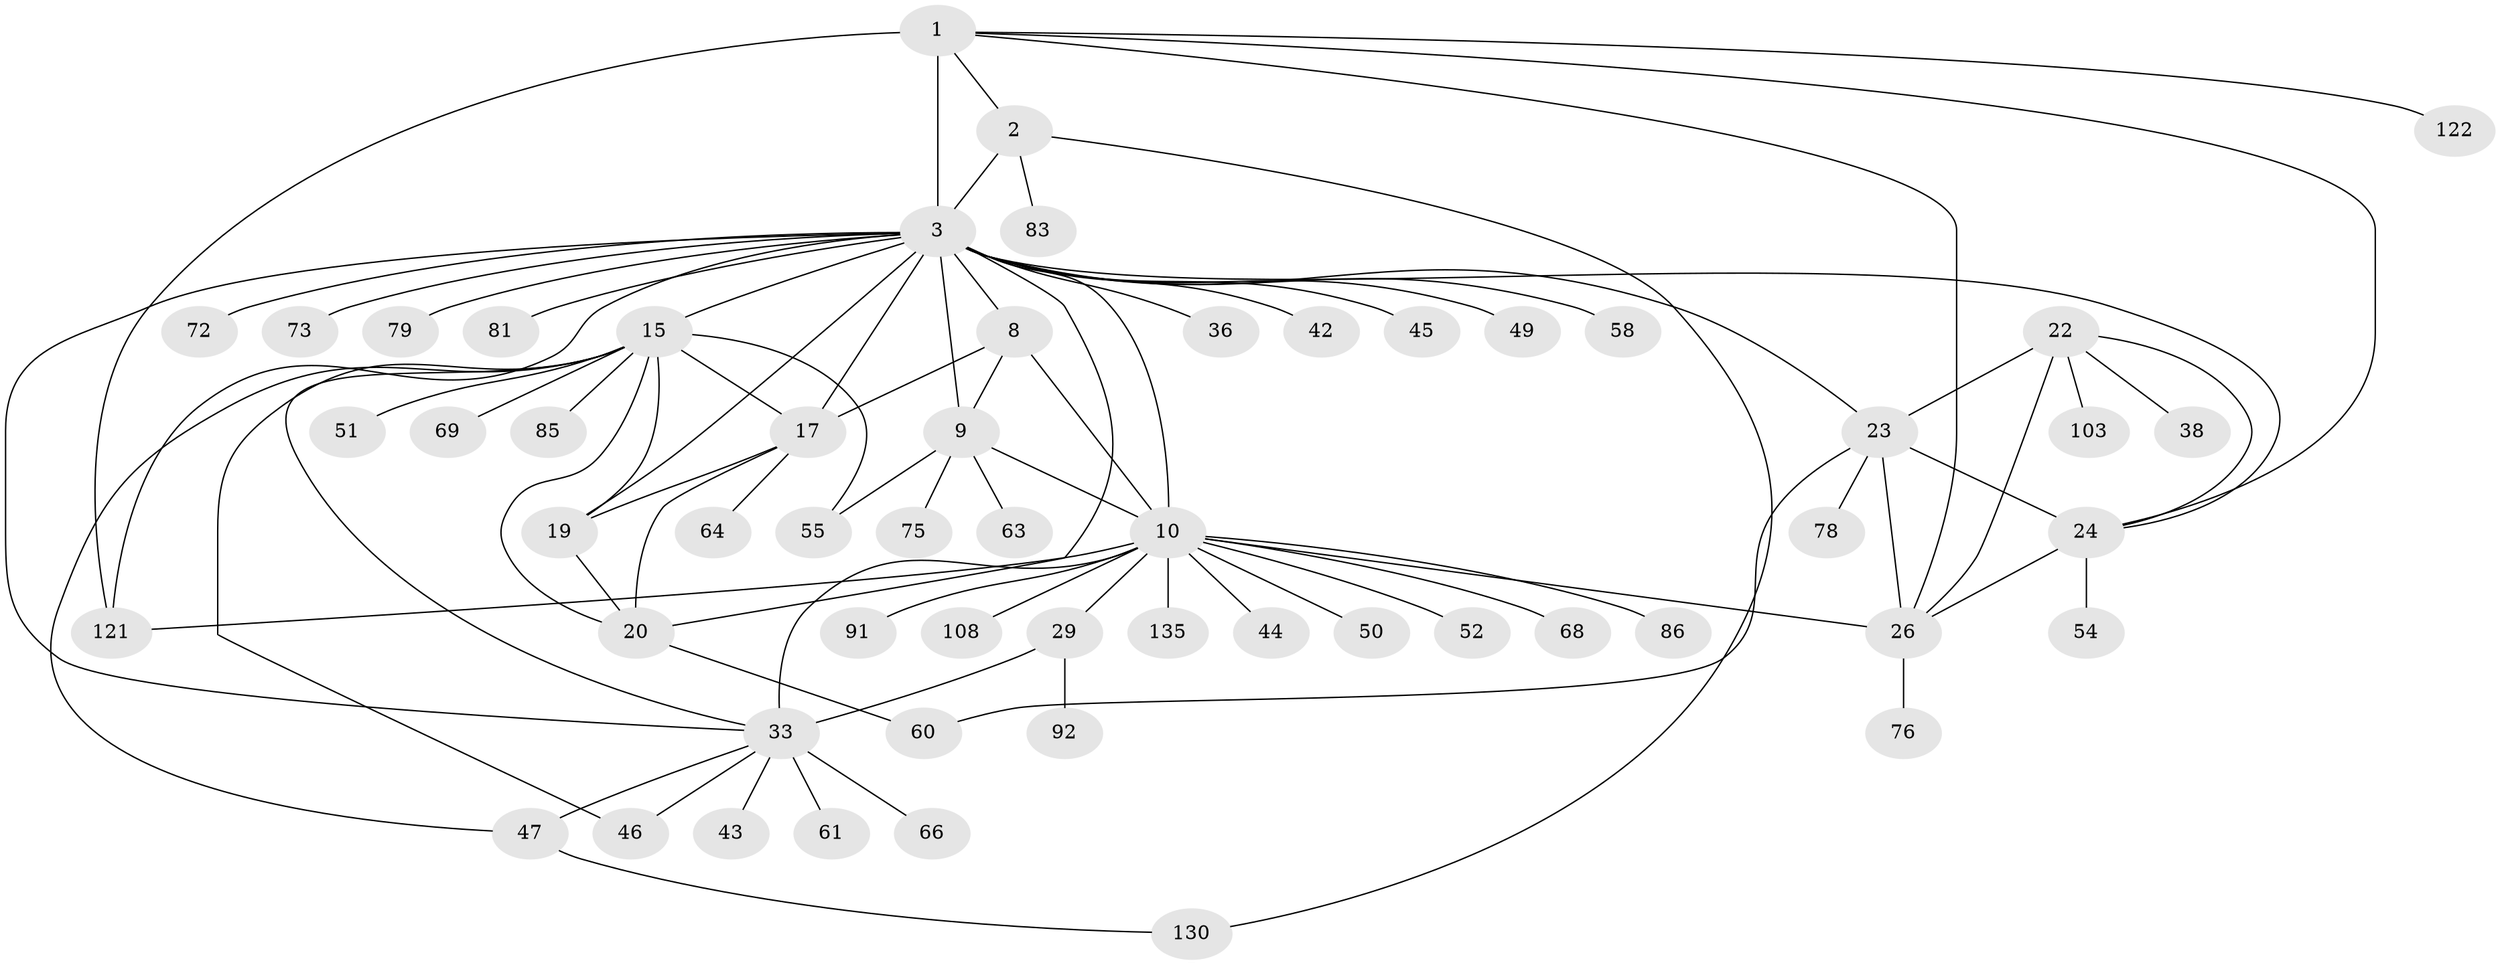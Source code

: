 // original degree distribution, {10: 0.04225352112676056, 8: 0.07042253521126761, 7: 0.028169014084507043, 15: 0.007042253521126761, 11: 0.014084507042253521, 13: 0.007042253521126761, 6: 0.014084507042253521, 12: 0.035211267605633804, 9: 0.02112676056338028, 16: 0.007042253521126761, 1: 0.5774647887323944, 2: 0.14084507042253522, 3: 0.035211267605633804}
// Generated by graph-tools (version 1.1) at 2025/19/03/04/25 18:19:30]
// undirected, 56 vertices, 83 edges
graph export_dot {
graph [start="1"]
  node [color=gray90,style=filled];
  1;
  2;
  3 [super="+18+12+127+4"];
  8;
  9 [super="+13+11"];
  10 [super="+14"];
  15 [super="+16"];
  17 [super="+57+40+87"];
  19 [super="+105+95"];
  20 [super="+82+90+123"];
  22;
  23 [super="+27+119+114+25"];
  24 [super="+28"];
  26 [super="+80+115"];
  29;
  33 [super="+71+35"];
  36;
  38;
  42;
  43;
  44;
  45;
  46 [super="+137"];
  47;
  49;
  50;
  51;
  52 [super="+104"];
  54;
  55;
  58;
  60;
  61 [super="+136"];
  63;
  64;
  66;
  68;
  69;
  72;
  73;
  75;
  76;
  78;
  79;
  81;
  83 [super="+117"];
  85;
  86 [super="+102"];
  91 [super="+142+106"];
  92 [super="+94"];
  103;
  108;
  121 [super="+140"];
  122;
  130;
  135;
  1 -- 2;
  1 -- 3 [weight=5];
  1 -- 121;
  1 -- 122;
  1 -- 24;
  1 -- 26;
  2 -- 3 [weight=5];
  2 -- 83;
  2 -- 130;
  3 -- 15 [weight=4];
  3 -- 17 [weight=2];
  3 -- 19 [weight=2];
  3 -- 20 [weight=2];
  3 -- 24;
  3 -- 121;
  3 -- 8;
  3 -- 9 [weight=4];
  3 -- 10 [weight=4];
  3 -- 58;
  3 -- 23;
  3 -- 33 [weight=2];
  3 -- 36;
  3 -- 72;
  3 -- 73;
  3 -- 42;
  3 -- 45;
  3 -- 79;
  3 -- 81;
  3 -- 49;
  8 -- 9 [weight=3];
  8 -- 10 [weight=2];
  8 -- 17;
  9 -- 10 [weight=6];
  9 -- 75;
  9 -- 63;
  9 -- 55;
  10 -- 68;
  10 -- 135;
  10 -- 86;
  10 -- 26 [weight=2];
  10 -- 91;
  10 -- 29 [weight=4];
  10 -- 33 [weight=8];
  10 -- 108;
  10 -- 44;
  10 -- 50;
  10 -- 52;
  10 -- 121;
  15 -- 17 [weight=2];
  15 -- 19 [weight=2];
  15 -- 20 [weight=2];
  15 -- 47;
  15 -- 85;
  15 -- 33;
  15 -- 69;
  15 -- 46;
  15 -- 51;
  15 -- 55;
  17 -- 19;
  17 -- 20;
  17 -- 64;
  19 -- 20;
  20 -- 60;
  22 -- 23 [weight=3];
  22 -- 24 [weight=2];
  22 -- 26;
  22 -- 38;
  22 -- 103;
  23 -- 24 [weight=6];
  23 -- 26 [weight=3];
  23 -- 78;
  23 -- 60;
  24 -- 26 [weight=2];
  24 -- 54;
  26 -- 76;
  29 -- 33 [weight=2];
  29 -- 92;
  33 -- 46;
  33 -- 47;
  33 -- 66;
  33 -- 61;
  33 -- 43;
  47 -- 130;
}
